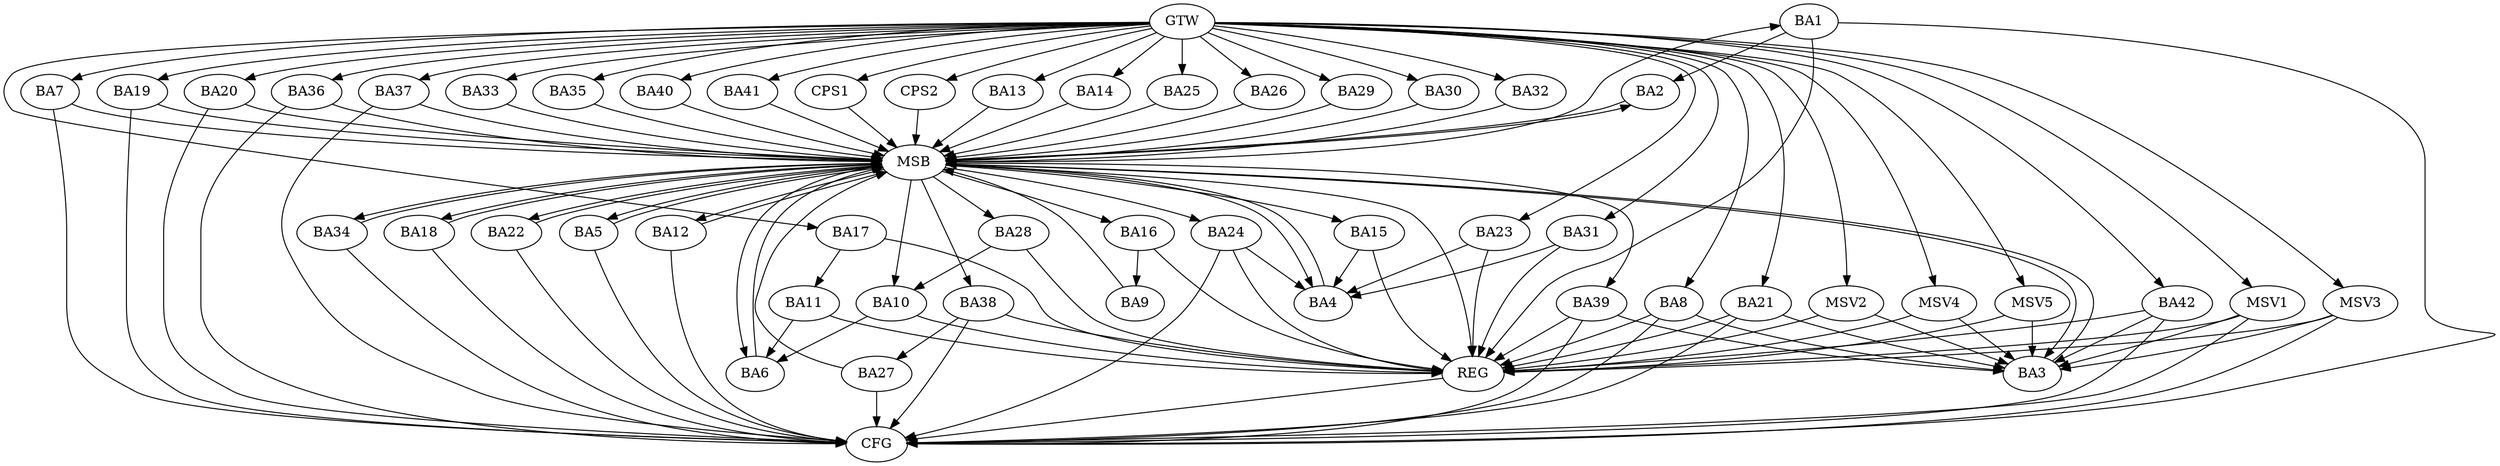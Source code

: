 strict digraph G {
  BA1 [ label="BA1" ];
  BA2 [ label="BA2" ];
  BA3 [ label="BA3" ];
  BA4 [ label="BA4" ];
  BA5 [ label="BA5" ];
  BA6 [ label="BA6" ];
  BA7 [ label="BA7" ];
  BA8 [ label="BA8" ];
  BA9 [ label="BA9" ];
  BA10 [ label="BA10" ];
  BA11 [ label="BA11" ];
  BA12 [ label="BA12" ];
  BA13 [ label="BA13" ];
  BA14 [ label="BA14" ];
  BA15 [ label="BA15" ];
  BA16 [ label="BA16" ];
  BA17 [ label="BA17" ];
  BA18 [ label="BA18" ];
  BA19 [ label="BA19" ];
  BA20 [ label="BA20" ];
  BA21 [ label="BA21" ];
  BA22 [ label="BA22" ];
  BA23 [ label="BA23" ];
  BA24 [ label="BA24" ];
  BA25 [ label="BA25" ];
  BA26 [ label="BA26" ];
  BA27 [ label="BA27" ];
  BA28 [ label="BA28" ];
  BA29 [ label="BA29" ];
  BA30 [ label="BA30" ];
  BA31 [ label="BA31" ];
  BA32 [ label="BA32" ];
  BA33 [ label="BA33" ];
  BA34 [ label="BA34" ];
  BA35 [ label="BA35" ];
  BA36 [ label="BA36" ];
  BA37 [ label="BA37" ];
  BA38 [ label="BA38" ];
  BA39 [ label="BA39" ];
  BA40 [ label="BA40" ];
  BA41 [ label="BA41" ];
  BA42 [ label="BA42" ];
  CPS1 [ label="CPS1" ];
  CPS2 [ label="CPS2" ];
  GTW [ label="GTW" ];
  REG [ label="REG" ];
  MSB [ label="MSB" ];
  CFG [ label="CFG" ];
  MSV1 [ label="MSV1" ];
  MSV2 [ label="MSV2" ];
  MSV3 [ label="MSV3" ];
  MSV4 [ label="MSV4" ];
  MSV5 [ label="MSV5" ];
  BA1 -> BA2;
  BA8 -> BA3;
  BA10 -> BA6;
  BA11 -> BA6;
  BA15 -> BA4;
  BA16 -> BA9;
  BA17 -> BA11;
  BA21 -> BA3;
  BA23 -> BA4;
  BA24 -> BA4;
  BA28 -> BA10;
  BA31 -> BA4;
  BA38 -> BA27;
  BA39 -> BA3;
  BA42 -> BA3;
  GTW -> BA7;
  GTW -> BA8;
  GTW -> BA13;
  GTW -> BA14;
  GTW -> BA17;
  GTW -> BA19;
  GTW -> BA20;
  GTW -> BA21;
  GTW -> BA23;
  GTW -> BA25;
  GTW -> BA26;
  GTW -> BA29;
  GTW -> BA30;
  GTW -> BA31;
  GTW -> BA32;
  GTW -> BA33;
  GTW -> BA35;
  GTW -> BA36;
  GTW -> BA37;
  GTW -> BA40;
  GTW -> BA41;
  GTW -> BA42;
  GTW -> CPS1;
  GTW -> CPS2;
  BA1 -> REG;
  BA8 -> REG;
  BA10 -> REG;
  BA11 -> REG;
  BA15 -> REG;
  BA16 -> REG;
  BA17 -> REG;
  BA21 -> REG;
  BA23 -> REG;
  BA24 -> REG;
  BA28 -> REG;
  BA31 -> REG;
  BA38 -> REG;
  BA39 -> REG;
  BA42 -> REG;
  BA2 -> MSB;
  MSB -> BA1;
  MSB -> REG;
  BA3 -> MSB;
  MSB -> BA2;
  BA4 -> MSB;
  MSB -> BA3;
  BA5 -> MSB;
  BA6 -> MSB;
  BA7 -> MSB;
  BA9 -> MSB;
  BA12 -> MSB;
  MSB -> BA4;
  BA13 -> MSB;
  BA14 -> MSB;
  BA18 -> MSB;
  BA19 -> MSB;
  MSB -> BA12;
  BA20 -> MSB;
  MSB -> BA18;
  BA22 -> MSB;
  MSB -> BA5;
  BA25 -> MSB;
  MSB -> BA24;
  BA26 -> MSB;
  MSB -> BA10;
  BA27 -> MSB;
  BA29 -> MSB;
  BA30 -> MSB;
  BA32 -> MSB;
  MSB -> BA6;
  BA33 -> MSB;
  BA34 -> MSB;
  BA35 -> MSB;
  BA36 -> MSB;
  MSB -> BA34;
  BA37 -> MSB;
  BA40 -> MSB;
  MSB -> BA39;
  BA41 -> MSB;
  MSB -> BA28;
  CPS1 -> MSB;
  MSB -> BA16;
  MSB -> BA15;
  CPS2 -> MSB;
  MSB -> BA22;
  MSB -> BA38;
  BA7 -> CFG;
  BA8 -> CFG;
  BA34 -> CFG;
  BA39 -> CFG;
  BA38 -> CFG;
  BA27 -> CFG;
  BA20 -> CFG;
  BA5 -> CFG;
  BA22 -> CFG;
  BA42 -> CFG;
  BA37 -> CFG;
  BA1 -> CFG;
  BA12 -> CFG;
  BA24 -> CFG;
  BA21 -> CFG;
  BA19 -> CFG;
  BA18 -> CFG;
  BA36 -> CFG;
  REG -> CFG;
  MSV1 -> BA3;
  MSV2 -> BA3;
  GTW -> MSV1;
  MSV1 -> REG;
  MSV1 -> CFG;
  GTW -> MSV2;
  MSV2 -> REG;
  MSV3 -> BA3;
  GTW -> MSV3;
  MSV3 -> REG;
  MSV3 -> CFG;
  MSV4 -> BA3;
  MSV5 -> BA3;
  GTW -> MSV4;
  MSV4 -> REG;
  GTW -> MSV5;
  MSV5 -> REG;
}

